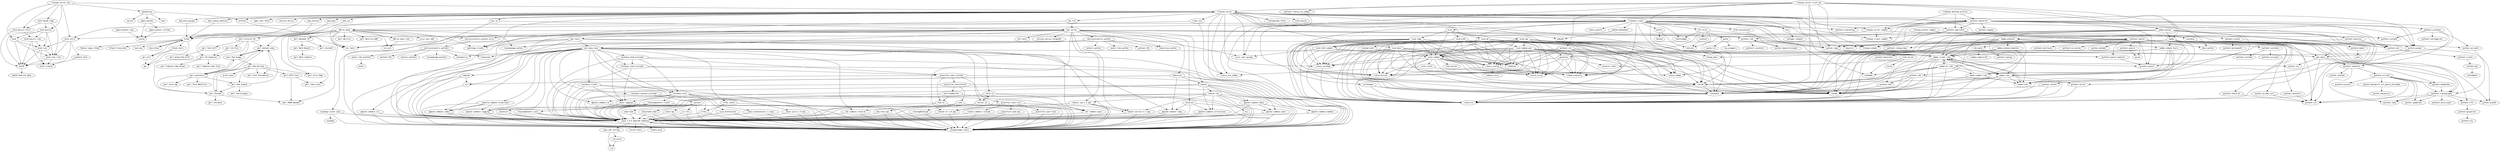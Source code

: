 strict digraph G {
node [fontname=monospace];
  "389-ds-base" -> "389-ds-base-libs";
  "389-ds-base" -> "bind-utils";
  "389-ds-base" -> "cyrus-sasl-gssapi";
  "389-ds-base" -> "cyrus-sasl-md5";
  "389-ds-base" -> "libsemanage-python";
  "389-ds-base-libs" -> "svrcore";
  "389-ds-base" -> "nss-tools";
  "389-ds-base" -> "openldap-clients";
  "389-ds-base" -> "perl-Archive-Tar";
  "389-ds-base" -> "perl-DB_File";
  "389-ds-base" -> "perl-File-Temp";
  "389-ds-base" -> "perl-Getopt-Long";
  "389-ds-base" -> "perl-IO-Compress";
  "389-ds-base" -> "perl-MIME-Base64";
  "389-ds-base" -> "perl-Mozilla-LDAP";
  "389-ds-base" -> "perl-NetAddr-IP";
  "389-ds-base" -> "perl-Time-Local";
  "389-ds-base" -> "policycoreutils-python-utils";
  "389-ds-base" -> "svrcore";
  "apache-commons-cli" -> "java-1.8.0-openjdk-headless";
  "apache-commons-cli" -> "javapackages-tools";
  "apache-commons-codec" -> "java-1.8.0-openjdk-headless";
  "apache-commons-codec" -> "javapackages-tools";
  "apache-commons-collections" -> "java-1.8.0-openjdk-headless";
  "apache-commons-collections" -> "javapackages-tools";
  "apache-commons-daemon" -> "java-1.8.0-openjdk-headless";
  "apache-commons-daemon" -> "javapackages-tools";
  "apache-commons-dbcp" -> "apache-commons-pool";
  "apache-commons-dbcp" -> "java-1.8.0-openjdk-headless";
  "apache-commons-dbcp" -> "javapackages-tools";
  "apache-commons-io" -> "java-1.8.0-openjdk-headless";
  "apache-commons-io" -> "javapackages-tools";
  "apache-commons-lang" -> "java-1.8.0-openjdk-headless";
  "apache-commons-lang" -> "javapackages-tools";
  "apache-commons-logging" -> "java-1.8.0-openjdk-headless";
  "apache-commons-logging" -> "javapackages-tools";
  "apache-commons-pool" -> "java-1.8.0-openjdk-headless";
  "apache-commons-pool" -> "javapackages-tools";
  "apr-util" -> "apr";
  "audit-libs-python3" -> "audit";
  "autofs" -> "hesiod";
  "autofs" -> "libtirpc";
  "bea-stax-api" -> "java-1.8.0-openjdk-headless";
  "bea-stax-api" -> "javapackages-tools";
  "bind" -> "bind-libs";
  "bind" -> "bind-libs-lite";
  "bind-dyndb-ldap" -> "bind-libs-lite";
  "bind-dyndb-ldap" -> "bind-pkcs11";
  "bind-dyndb-ldap" -> "bind-pkcs11-utils";
  "bind" -> "GeoIP";
  "bind-libs" -> "bind-libs-lite";
  "bind-libs" -> "bind-license";
  "bind-libs" -> "GeoIP";
  "bind-libs-lite" -> "bind-license";
  "bind-libs-lite" -> "GeoIP";
  "bind-pkcs11" -> "bind";
  "bind-pkcs11" -> "bind-libs";
  "bind-pkcs11" -> "bind-libs-lite";
  "bind-pkcs11" -> "bind-pkcs11-libs";
  "bind-pkcs11" -> "GeoIP";
  "bind-pkcs11-libs" -> "bind-libs";
  "bind-pkcs11-libs" -> "bind-license";
  "bind-pkcs11-libs" -> "GeoIP";
  "bind-pkcs11-utils" -> "bind-pkcs11-libs";
  "bind-pkcs11-utils" -> "GeoIP";
  "bind-utils" -> "bind-libs";
  "bind-utils" -> "bind-libs-lite";
  "bind-utils" -> "GeoIP";
  "bind-utils" -> "python3-bind";
  "certmonger" -> "libtalloc";
  "certmonger" -> "libtevent";
  "copy-jdk-configs" -> "lua";
  "copy-jdk-configs" -> "lua-posix";
  "custodia" -> "python3-custodia";
  "ecj" -> "java-1.8.0-openjdk-headless";
  "ecj" -> "javapackages-tools";
  "freeipa-client" -> "autofs";
  "freeipa-client" -> "bind-utils";
  "freeipa-client" -> "certmonger";
  "freeipa-client" -> "cyrus-sasl-gssapi";
  "freeipa-client" -> "freeipa-client-common";
  "freeipa-client" -> "freeipa-common";
  "freeipa-client" -> "krb5-workstation";
  "freeipa-client" -> "libbasicobjects";
  "freeipa-client" -> "libcollection";
  "freeipa-client" -> "libini_config";
  "freeipa-client" -> "libnfsidmap";
  "freeipa-client" -> "libref_array";
  "freeipa-client" -> "libsss_autofs";
  "freeipa-client" -> "nfs-utils";
  "freeipa-client" -> "nss-tools";
  "freeipa-client" -> "ntp";
  "freeipa-client" -> "oddjob-mkhomedir";
  "freeipa-client" -> "python2-ipaclient";
  "freeipa-client" -> "python2-sssdconfig";
  "freeipa-client" -> "python-gssapi";
  "freeipa-client" -> "python-ldap";
  "freeipa-client" -> "sssd";
  "freeipa-desktop-profile" -> "freeipa-server-common";
  "freeipa-desktop-profile" -> "python2-ipaclient";
  "freeipa-desktop-profile" -> "python2-ipaserver";
  "freeipa-python-compat" -> "freeipa-common";
  "freeipa-python-compat" -> "python2-ipalib";
  "freeipa-server-common" -> "custodia";
  "freeipa-server-common" -> "freeipa-client-common";
  "freeipa-server-common" -> "httpd";
  "freeipa-server" -> "cyrus-sasl-gssapi";
  "freeipa-server-dns" -> "bind";
  "freeipa-server-dns" -> "bind-dyndb-ldap";
  "freeipa-server-dns" -> "bind-pkcs11";
  "freeipa-server-dns" -> "bind-pkcs11-utils";
  "freeipa-server-dns" -> "bind-utils";
  "freeipa-server-dns" -> "freeipa-server";
  "freeipa-server-dns" -> "opendnssec";
  "freeipa-server" -> "fontawesome-fonts";
  "freeipa-server" -> "freeipa-client";
  "freeipa-server" -> "freeipa-common";
  "freeipa-server" -> "freeipa-server-common";
  "freeipa-server" -> "gssproxy";
  "freeipa-server" -> "httpd";
  "freeipa-server" -> "krb5-pkinit";
  "freeipa-server" -> "libsss_certmap";
  "freeipa-server" -> "libsss_nss_idmap";
  "freeipa-server" -> "libtalloc";
  "freeipa-server" -> "libtevent";
  "freeipa-server" -> "mod_auth_gssapi";
  "freeipa-server" -> "mod_lookup_identity";
  "freeipa-server" -> "mod_nss";
  "freeipa-server" -> "mod_session";
  "freeipa-server" -> "mod_wsgi";
  "freeipa-server" -> "nss-tools";
  "freeipa-server" -> "ntp";
  "freeipa-server" -> "oddjob";
  "freeipa-server" -> "openldap-clients";
  "freeipa-server" -> "open-sans-fonts";
  "freeipa-server" -> "pki-ca";
  "freeipa-server" -> "pki-kra";
  "freeipa-server" -> "python2-ipaserver";
  "freeipa-server" -> "python2-systemd";
  "freeipa-server" -> "python-gssapi";
  "freeipa-server" -> "python-ldap";
  "freeipa-server" -> "samba-client-libs";
  "freeipa-server" -> "selinux-policy";
  "freeipa-server" -> "slapi-nis";
  "freeipa-server" -> "softhsm";
  "freeipa-server" -> "sssd-dbus";
  "freeipa-server-trust-ad" -> "freeipa-common";
  "freeipa-server-trust-ad" -> "freeipa-server";
  "freeipa-server-trust-ad" -> "libsss_idmap";
  "freeipa-server-trust-ad" -> "libtalloc";
  "freeipa-server-trust-ad" -> "libtevent";
  "freeipa-server-trust-ad" -> "python2-libsss_nss_idmap";
  "freeipa-server-trust-ad" -> "python2-sss";
  "freeipa-server-trust-ad" -> "samba";
  "freeipa-server-trust-ad" -> "samba-client-libs";
  "freeipa-server-trust-ad" -> "samba-python";
  "freeipa-server-trust-ad" -> "samba-winbind";
  "GeoIP" -> "GeoIP-GeoLite-data";
  "glassfish-fastinfoset" -> "java-1.8.0-openjdk-headless";
  "glassfish-fastinfoset" -> "javapackages-tools";
  "glassfish-fastinfoset" -> "xmlstreambuffer";
  "glassfish-fastinfoset" -> "xsom";
  "glassfish-jaxb-api" -> "java-1.8.0-openjdk-headless";
  "glassfish-jaxb-api" -> "javapackages-tools";
  "glassfish-jaxb-core" -> "glassfish-jaxb-api";
  "glassfish-jaxb-core" -> "glassfish-jaxb-txw2";
  "glassfish-jaxb-core" -> "istack-commons-runtime";
  "glassfish-jaxb-core" -> "java-1.8.0-openjdk-headless";
  "glassfish-jaxb-core" -> "javapackages-tools";
  "glassfish-jaxb-runtime" -> "glassfish-fastinfoset";
  "glassfish-jaxb-runtime" -> "glassfish-jaxb-core";
  "glassfish-jaxb-runtime" -> "java-1.8.0-openjdk-headless";
  "glassfish-jaxb-runtime" -> "javapackages-tools";
  "glassfish-jaxb-runtime" -> "stax-ex";
  "glassfish-jaxb-txw2" -> "java-1.8.0-openjdk-headless";
  "glassfish-jaxb-txw2" -> "javapackages-tools";
  "gssproxy" -> "libbasicobjects";
  "gssproxy" -> "libcollection";
  "gssproxy" -> "libini_config";
  "gssproxy" -> "libref_array";
  "gssproxy" -> "libverto-libev";
  "httpcomponents-client" -> "apache-commons-codec";
  "httpcomponents-client" -> "apache-commons-logging";
  "httpcomponents-client" -> "httpcomponents-core";
  "httpcomponents-client" -> "java-1.8.0-openjdk-headless";
  "httpcomponents-client" -> "javapackages-tools";
  "httpcomponents-core" -> "java-1.8.0-openjdk-headless";
  "httpcomponents-core" -> "javapackages-tools";
  "httpd" -> "apr";
  "httpd" -> "apr-util";
  "httpd" -> "fedora-logos-httpd";
  "httpd" -> "httpd-filesystem";
  "httpd" -> "httpd-tools";
  "httpd" -> "mailcap";
  "httpd" -> "mod_http2";
  "httpd-tools" -> "apr";
  "httpd-tools" -> "apr-util";
  "istack-commons-runtime" -> "java-1.8.0-openjdk-headless";
  "istack-commons-runtime" -> "javapackages-tools";
  "jackson" -> "java-1.8.0-openjdk-headless";
  "jackson" -> "javapackages-tools";
  "jackson" -> "joda-time";
  "jackson" -> "jsr-311";
  "jackson" -> "objectweb-asm3";
  "jackson" -> "stax2-api";
  "jakarta-commons-httpclient" -> "apache-commons-codec";
  "jakarta-commons-httpclient" -> "apache-commons-logging";
  "jakarta-commons-httpclient" -> "java-1.8.0-openjdk-headless";
  "jakarta-commons-httpclient" -> "javapackages-tools";
  "java-1.8.0-openjdk-headless" -> "copy-jdk-configs";
  "java-1.8.0-openjdk-headless" -> "javapackages-tools";
  "java-1.8.0-openjdk-headless" -> "lksctp-tools";
  "java-1.8.0-openjdk-headless" -> "tzdata-java";
  "javapackages-tools" -> "java-1.8.0-openjdk-headless";
  "javassist" -> "java-1.8.0-openjdk-headless";
  "javassist" -> "javapackages-tools";
  "jboss-annotations-1.2-api" -> "java-1.8.0-openjdk-headless";
  "jboss-annotations-1.2-api" -> "javapackages-tools";
  "jboss-jaxrs-2.0-api" -> "java-1.8.0-openjdk-headless";
  "jboss-jaxrs-2.0-api" -> "javapackages-tools";
  "jboss-logging" -> "java-1.8.0-openjdk-headless";
  "jboss-logging" -> "javapackages-tools";
  "jcip-annotations" -> "java-1.8.0-openjdk-headless";
  "jcip-annotations" -> "javapackages-tools";
  "joda-time" -> "java-1.8.0-openjdk-headless";
  "joda-time" -> "javapackages-tools";
  "jsr-311" -> "java-1.8.0-openjdk-headless";
  "jsr-311" -> "javapackages-tools";
  "jss" -> "java-1.8.0-openjdk-headless";
  "krb5-server" -> "libkadm5";
  "krb5-server" -> "libverto-libev";
  "krb5-server" -> "words";
  "krb5-workstation" -> "libkadm5";
  "ldapjdk" -> "java-1.8.0-openjdk-headless";
  "ldapjdk" -> "javapackages-tools";
  "ldapjdk" -> "jss";
  "libini_config" -> "libbasicobjects";
  "libini_config" -> "libcollection";
  "libini_config" -> "libpath_utils";
  "libini_config" -> "libref_array";
  "libldb" -> "libtalloc";
  "libldb" -> "libtdb";
  "libldb" -> "libtevent";
  "libsmbclient" -> "libtalloc";
  "libsmbclient" -> "libtevent";
  "libsmbclient" -> "samba-client-libs";
  "libsss_certmap" -> "libtalloc";
  "libtevent" -> "libtalloc";
  "libtomcrypt" -> "libtommath";
  "libwbclient" -> "samba-client-libs";
  "lua-posix" -> "lua";
  "m2crypto" -> "compat-openssl10";
  "m2crypto" -> "python2-typing";
  "mod_auth_gssapi" -> "httpd";
  "mod_http2" -> "httpd";
  "mod_lookup_identity" -> "httpd";
  "mod_nss" -> "httpd";
  "mod_session" -> "httpd";
  "mod_wsgi" -> "httpd";
  "nfs-utils" -> "gssproxy";
  "nfs-utils" -> "keyutils";
  "nfs-utils" -> "libnfsidmap";
  "nfs-utils" -> "libtirpc";
  "nfs-utils" -> "quota";
  "nfs-utils" -> "rpcbind";
  "ntp" -> "autogen-libopts";
  "nuxwdog-client-java" -> "java-1.8.0-openjdk-headless";
  "nuxwdog-client-java" -> "javapackages-tools";
  "nuxwdog-client-java" -> "nuxwdog";
  "objectweb-asm3" -> "java-1.8.0-openjdk-headless";
  "objectweb-asm3" -> "javapackages-tools";
  "oddjob-mkhomedir" -> "oddjob";
  "opencryptoki-icsftok" -> "libitm";
  "opencryptoki" -> "libitm";
  "opencryptoki-libs" -> "libitm";
  "opencryptoki" -> "opencryptoki-icsftok";
  "opendnssec" -> "ldns";
  "opendnssec" -> "opencryptoki";
  "opendnssec" -> "softhsm";
  "opendnssec" -> "sqlite";
  "perl-Archive-Tar" -> "perl-Getopt-Long";
  "perl-Archive-Tar" -> "perl-IO-Compress";
  "perl-Archive-Tar" -> "perl-IO-Zlib";
  "perl-Archive-Tar" -> "perl-Pod-Usage";
  "perl-Archive-Tar" -> "perl-Text-Diff";
  "perl-Encode" -> "perl-Getopt-Long";
  "perl-Encode" -> "perl-MIME-Base64";
  "perl-Encode" -> "perl-Storable";
  "perl-Getopt-Long" -> "perl-Pod-Usage";
  "perl-Getopt-Long" -> "perl-Text-ParseWords";
  "perl-HTTP-Tiny" -> "perl-MIME-Base64";
  "perl-HTTP-Tiny" -> "perl-Time-Local";
  "perl-IO-Compress" -> "perl-Compress-Raw-Bzip2";
  "perl-IO-Compress" -> "perl-Compress-Raw-Zlib";
  "perl-IO-Compress" -> "perl-Encode";
  "perl-IO-Zlib" -> "perl-IO-Compress";
  "perl-Math-BigInt" -> "perl-Math-Complex";
  "perl-NetAddr-IP" -> "perl-Math-BigInt";
  "perl-NetAddr-IP" -> "perl-Socket6";
  "perl-podlators" -> "perl-Encode";
  "perl-podlators" -> "perl-Getopt-Long";
  "perl-podlators" -> "perl-Pod-Simple";
  "perl-podlators" -> "perl-Pod-Usage";
  "perl-podlators" -> "perl-Term-ANSIColor";
  "perl-podlators" -> "perl-Term-Cap";
  "perl-Pod-Perldoc" -> "groff-base";
  "perl-Pod-Perldoc" -> "perl-Encode";
  "perl-Pod-Perldoc" -> "perl-File-Temp";
  "perl-Pod-Perldoc" -> "perl-HTTP-Tiny";
  "perl-Pod-Perldoc" -> "perl-podlators";
  "perl-Pod-Perldoc" -> "perl-Pod-Simple";
  "perl-Pod-Perldoc" -> "perl-Text-ParseWords";
  "perl-Pod-Simple" -> "perl-Encode";
  "perl-Pod-Simple" -> "perl-Getopt-Long";
  "perl-Pod-Simple" -> "perl-Pod-Escapes";
  "perl-Pod-Usage" -> "perl-Getopt-Long";
  "perl-Pod-Usage" -> "perl-podlators";
  "perl-Pod-Usage" -> "perl-Pod-Perldoc";
  "perl-Text-Diff" -> "perl-Algorithm-Diff";
  "pki-base-java" -> "apache-commons-cli";
  "pki-base-java" -> "apache-commons-codec";
  "pki-base-java" -> "apache-commons-io";
  "pki-base-java" -> "apache-commons-lang";
  "pki-base-java" -> "apache-commons-logging";
  "pki-base-java" -> "jakarta-commons-httpclient";
  "pki-base-java" -> "java-1.8.0-openjdk-headless";
  "pki-base-java" -> "javapackages-tools";
  "pki-base-java" -> "javassist";
  "pki-base-java" -> "jss";
  "pki-base-java" -> "ldapjdk";
  "pki-base-java" -> "pki-base";
  "pki-base-java" -> "resteasy-atom-provider";
  "pki-base-java" -> "resteasy-client";
  "pki-base-java" -> "resteasy-core";
  "pki-base-java" -> "resteasy-jackson-provider";
  "pki-base-java" -> "resteasy-jaxb-provider";
  "pki-base-java" -> "slf4j";
  "pki-base-java" -> "slf4j-jdk14";
  "pki-base-java" -> "xalan-j2";
  "pki-base-java" -> "xerces-j2";
  "pki-base-java" -> "xml-commons-apis";
  "pki-base-java" -> "xml-commons-resolver";
  "pki-base" -> "python2-cryptography";
  "pki-base" -> "python2-requests";
  "pki-base" -> "python2-six";
  "pki-base" -> "python-nss";
  "pki-ca" -> "java-1.8.0-openjdk-headless";
  "pki-ca" -> "pki-server";
  "pki-kra" -> "java-1.8.0-openjdk-headless";
  "pki-kra" -> "pki-server";
  "pki-server" -> "java-1.8.0-openjdk-headless";
  "pki-server" -> "libselinux-python";
  "pki-server" -> "net-tools";
  "pki-server" -> "nuxwdog-client-java";
  "pki-server" -> "openldap-clients";
  "pki-server" -> "pki-base";
  "pki-server" -> "pki-base-java";
  "pki-server" -> "pki-tools";
  "pki-server" -> "policycoreutils-python";
  "pki-server" -> "policycoreutils-python-utils";
  "pki-server" -> "python2-lxml";
  "pki-server" -> "python-ldap";
  "pki-server" -> "selinux-policy-targeted";
  "pki-server" -> "tomcat";
  "pki-server" -> "tomcat-el-3.0-api";
  "pki-server" -> "tomcat-jsp-2.3-api";
  "pki-server" -> "tomcatjss";
  "pki-server" -> "tomcat-servlet-3.1-api";
  "pki-server" -> "velocity";
  "pki-tools" -> "java-1.8.0-openjdk-headless";
  "pki-tools" -> "javapackages-tools";
  "pki-tools" -> "nss-tools";
  "pki-tools" -> "openldap-clients";
  "pki-tools" -> "pki-base";
  "pki-tools" -> "pki-base-java";
  "pki-tools" -> "tomcat-servlet-3.1-api";
  "policycoreutils-python3" -> "audit-libs-python3";
  "policycoreutils-python3" -> "checkpolicy";
  "policycoreutils-python3" -> "libcgroup";
  "policycoreutils-python3" -> "libsemanage-python3";
  "policycoreutils-python3" -> "python3-IPy";
  "policycoreutils-python3" -> "setools-python3";
  "policycoreutils-python" -> "audit-libs-python";
  "policycoreutils-python" -> "checkpolicy";
  "policycoreutils-python" -> "libcgroup";
  "policycoreutils-python" -> "libselinux-python";
  "policycoreutils-python" -> "libsemanage-python";
  "policycoreutils-python" -> "python2-IPy";
  "policycoreutils-python" -> "setools-python";
  "policycoreutils-python-utils" -> "policycoreutils-python3";
  "python2-babel" -> "pytz";
  "python2-cffi" -> "python2-pycparser";
  "python2-cryptography" -> "python2-asn1crypto";
  "python2-cryptography" -> "python2-cffi";
  "python2-cryptography" -> "python2-idna";
  "python2-cryptography" -> "python2-six";
  "python2-cryptography" -> "python-enum34";
  "python2-cryptography" -> "python-ipaddress";
  "python2-crypto" -> "libtomcrypt";
  "python2-custodia" -> "python2-configparser";
  "python2-custodia" -> "python2-requests";
  "python2-custodia" -> "python2-systemd";
  "python2-custodia" -> "python-jwcrypto";
  "python2-dateutil" -> "python2-six";
  "python2-dns" -> "python2-crypto";
  "python2-html5lib" -> "python2-six";
  "python2-ipaclient" -> "freeipa-client-common";
  "python2-ipaclient" -> "freeipa-common";
  "python2-ipaclient" -> "python2-dns";
  "python2-ipaclient" -> "python2-ipalib";
  "python2-ipaclient" -> "python2-jinja2";
  "python2-ipalib" -> "dbus-python";
  "python2-ipalib" -> "freeipa-common";
  "python2-ipalib" -> "keyutils";
  "python2-ipalib" -> "m2crypto";
  "python2-ipalib" -> "python2-cffi";
  "python2-ipalib" -> "python2-cryptography";
  "python2-ipalib" -> "python2-dateutil";
  "python2-ipalib" -> "python2-dns";
  "python2-ipalib" -> "python2-libipa_hbac";
  "python2-ipalib" -> "python2-netifaces";
  "python2-ipalib" -> "python2-pyasn1";
  "python2-ipalib" -> "python2-pyasn1-modules";
  "python2-ipalib" -> "python2-pyOpenSSL";
  "python2-ipalib" -> "python2-requests";
  "python2-ipalib" -> "python2-six";
  "python2-ipalib" -> "python2-sss-murmur";
  "python2-ipalib" -> "python2-yubico";
  "python2-ipalib" -> "python-enum34";
  "python2-ipalib" -> "python-gssapi";
  "python2-ipalib" -> "python-jwcrypto";
  "python2-ipalib" -> "python-ldap";
  "python2-ipalib" -> "python-netaddr";
  "python2-ipalib" -> "python-nss";
  "python2-ipalib" -> "python-qrcode-core";
  "python2-ipalib" -> "pyusb";
  "python2-ipaserver" -> "dbus-python";
  "python2-ipaserver" -> "freeipa-common";
  "python2-ipaserver" -> "freeipa-server-common";
  "python2-ipaserver" -> "pki-base";
  "python2-ipaserver" -> "python2-augeas";
  "python2-ipaserver" -> "python2-custodia";
  "python2-ipaserver" -> "python2-dns";
  "python2-ipaserver" -> "python2-ipaclient";
  "python2-ipaserver" -> "python2-kdcproxy";
  "python2-ipaserver" -> "python2-lxml";
  "python2-ipaserver" -> "python2-pyasn1";
  "python2-ipaserver" -> "python2-sssdconfig";
  "python2-ipaserver" -> "python-gssapi";
  "python2-ipaserver" -> "python-ldap";
  "python2-jinja2" -> "python2-babel";
  "python2-jinja2" -> "python2-markupsafe";
  "python2-kdcproxy" -> "python2-dns";
  "python2-kdcproxy" -> "python2-pyasn1";
  "python2-ldb" -> "libldb";
  "python2-ldb" -> "libtalloc";
  "python2-ldb" -> "libtdb";
  "python2-ldb" -> "libtevent";
  "python2-ldb" -> "python2-tdb";
  "python2-libipa_hbac" -> "libipa_hbac";
  "python2-libsss_nss_idmap" -> "libsss_nss_idmap";
  "python2-lxml" -> "python2-cssselect";
  "python2-lxml" -> "python2-html5lib";
  "python2-lxml" -> "python-beautifulsoup4";
  "python2-pyasn1-modules" -> "python2-pyasn1";
  "python2-pycparser" -> "python2-ply";
  "python2-pyOpenSSL" -> "python2-cryptography";
  "python2-requests" -> "python2-idna";
  "python2-requests" -> "python2-urllib3";
  "python2-requests" -> "python-chardet";
  "python2-sss" -> "libbasicobjects";
  "python2-sss" -> "libcollection";
  "python2-sss" -> "libdhash";
  "python2-sss" -> "libini_config";
  "python2-sss" -> "libldb";
  "python2-sss" -> "libref_array";
  "python2-sss" -> "libsss_certmap";
  "python2-sss" -> "libtalloc";
  "python2-sss" -> "libtdb";
  "python2-sss" -> "libtevent";
  "python2-sss" -> "sssd-common";
  "python2-talloc" -> "libtalloc";
  "python2-tdb" -> "libtdb";
  "python2-tevent" -> "libtalloc";
  "python2-tevent" -> "libtevent";
  "python2-urllib3" -> "python2-cryptography";
  "python2-urllib3" -> "python2-idna";
  "python2-urllib3" -> "python2-pyOpenSSL";
  "python2-urllib3" -> "python2-pysocks";
  "python2-urllib3" -> "python2-six";
  "python2-urllib3" -> "python-backports-ssl_match_hostname";
  "python2-urllib3" -> "python-ipaddress";
  "python2-yubico" -> "pyusb";
  "python3-bind" -> "bind-license";
  "python3-custodia" -> "python3-jwcrypto";
  "python3-custodia" -> "python3-systemd";
  "python-backports-ssl_match_hostname" -> "python-backports";
  "python-beautifulsoup4" -> "python2-lxml";
  "python-gssapi" -> "python2-decorator";
  "python-gssapi" -> "python2-six";
  "python-gssapi" -> "python-enum34";
  "python-jwcrypto" -> "python2-cryptography";
  "python-ldap" -> "python2-pyasn1";
  "python-ldap" -> "python2-pyasn1-modules";
  "python-qrcode-core" -> "python2-six";
  "quota" -> "quota-nls";
  "quota" -> "tcp_wrappers";
  "relaxngDatatype" -> "java-1.8.0-openjdk-headless";
  "relaxngDatatype" -> "javapackages-tools";
  "resteasy-atom-provider" -> "glassfish-jaxb-runtime";
  "resteasy-atom-provider" -> "java-1.8.0-openjdk-headless";
  "resteasy-atom-provider" -> "javapackages-tools";
  "resteasy-atom-provider" -> "jboss-logging";
  "resteasy-atom-provider" -> "resteasy-core";
  "resteasy-atom-provider" -> "resteasy-jaxb-provider";
  "resteasy-client" -> "java-1.8.0-openjdk-headless";
  "resteasy-client" -> "javapackages-tools";
  "resteasy-client" -> "jboss-logging";
  "resteasy-client" -> "resteasy-core";
  "resteasy-core" -> "apache-commons-io";
  "resteasy-core" -> "httpcomponents-client";
  "resteasy-core" -> "java-1.8.0-openjdk-headless";
  "resteasy-core" -> "javapackages-tools";
  "resteasy-core" -> "jboss-annotations-1.2-api";
  "resteasy-core" -> "jboss-jaxrs-2.0-api";
  "resteasy-core" -> "jboss-logging";
  "resteasy-core" -> "jcip-annotations";
  "resteasy-jackson-provider" -> "jackson";
  "resteasy-jackson-provider" -> "java-1.8.0-openjdk-headless";
  "resteasy-jackson-provider" -> "javapackages-tools";
  "resteasy-jaxb-provider" -> "glassfish-jaxb-runtime";
  "resteasy-jaxb-provider" -> "java-1.8.0-openjdk-headless";
  "resteasy-jaxb-provider" -> "javapackages-tools";
  "resteasy-jaxb-provider" -> "jboss-logging";
  "rpcbind" -> "libtirpc";
  "samba-client-libs" -> "libldb";
  "samba-client-libs" -> "libtalloc";
  "samba-client-libs" -> "libtdb";
  "samba-client-libs" -> "libtevent";
  "samba-client-libs" -> "libwbclient";
  "samba-client-libs" -> "samba-dc-libs";
  "samba-client-libs" -> "samba-libs";
  "samba-common-libs" -> "libtalloc";
  "samba-common-libs" -> "libtdb";
  "samba-common-libs" -> "libwbclient";
  "samba-common-libs" -> "samba-client-libs";
  "samba-common-tools" -> "libtalloc";
  "samba-common-tools" -> "libtdb";
  "samba-common-tools" -> "libtevent";
  "samba-common-tools" -> "libwbclient";
  "samba-common-tools" -> "samba-client-libs";
  "samba-common-tools" -> "samba-common-libs";
  "samba-common-tools" -> "samba-libs";
  "samba-dc-libs" -> "libkadm5";
  "samba-dc-libs" -> "libldb";
  "samba-dc-libs" -> "libtalloc";
  "samba-dc-libs" -> "libtevent";
  "samba-dc-libs" -> "samba-client-libs";
  "samba-dc-libs" -> "samba-common-libs";
  "samba-dc-libs" -> "samba-libs";
  "samba-libs" -> "libldb";
  "samba-libs" -> "libtalloc";
  "samba-libs" -> "libtdb";
  "samba-libs" -> "libtevent";
  "samba-libs" -> "libwbclient";
  "samba-libs" -> "python2-talloc";
  "samba-libs" -> "samba-client-libs";
  "samba" -> "libtalloc";
  "samba" -> "libtdb";
  "samba" -> "libtevent";
  "samba" -> "libwbclient";
  "samba-python" -> "libldb";
  "samba-python" -> "libtalloc";
  "samba-python" -> "libtevent";
  "samba-python" -> "python2-dns";
  "samba-python" -> "python2-ldb";
  "samba-python" -> "python2-talloc";
  "samba-python" -> "python2-tdb";
  "samba-python" -> "python2-tevent";
  "samba-python" -> "samba";
  "samba-python" -> "samba-client-libs";
  "samba-python" -> "samba-dc-libs";
  "samba-python" -> "samba-libs";
  "samba" -> "samba-client-libs";
  "samba" -> "samba-common-libs";
  "samba" -> "samba-common-tools";
  "samba" -> "samba-libs";
  "samba-winbind" -> "libtalloc";
  "samba-winbind" -> "libtdb";
  "samba-winbind" -> "libtevent";
  "samba-winbind-modules" -> "libtalloc";
  "samba-winbind-modules" -> "libwbclient";
  "samba-winbind-modules" -> "samba-client-libs";
  "samba-winbind-modules" -> "samba-libs";
  "samba-winbind" -> "samba-client-libs";
  "samba-winbind" -> "samba-common-libs";
  "samba-winbind" -> "samba-common-tools";
  "samba-winbind" -> "samba-libs";
  "samba-winbind" -> "samba-winbind-modules";
  "slapi-nis" -> "389-ds-base";
  "slapi-nis" -> "libsss_nss_idmap";
  "slf4j" -> "java-1.8.0-openjdk-headless";
  "slf4j" -> "javapackages-tools";
  "slf4j-jdk14" -> "java-1.8.0-openjdk-headless";
  "slf4j-jdk14" -> "javapackages-tools";
  "slf4j-jdk14" -> "slf4j";
  "softhsm" -> "nss-tools";
  "sssd-ad" -> "libbasicobjects";
  "sssd-ad" -> "libcollection";
  "sssd-ad" -> "libdhash";
  "sssd-ad" -> "libini_config";
  "sssd-ad" -> "libldb";
  "sssd-ad" -> "libref_array";
  "sssd-ad" -> "libsmbclient";
  "sssd-ad" -> "libsss_certmap";
  "sssd-ad" -> "libsss_idmap";
  "sssd-ad" -> "libtalloc";
  "sssd-ad" -> "libtdb";
  "sssd-ad" -> "libtevent";
  "sssd-ad" -> "samba-client-libs";
  "sssd-ad" -> "sssd-common";
  "sssd-ad" -> "sssd-common-pac";
  "sssd-ad" -> "sssd-krb5-common";
  "sssd-client" -> "libsss_idmap";
  "sssd-client" -> "libsss_nss_idmap";
  "sssd-common" -> "http-parser";
  "sssd-common" -> "libbasicobjects";
  "sssd-common" -> "libcollection";
  "sssd-common" -> "libdhash";
  "sssd-common" -> "libini_config";
  "sssd-common" -> "libldb";
  "sssd-common" -> "libref_array";
  "sssd-common" -> "libsss_certmap";
  "sssd-common" -> "libsss_idmap";
  "sssd-common" -> "libtalloc";
  "sssd-common" -> "libtdb";
  "sssd-common" -> "libtevent";
  "sssd-common-pac" -> "libbasicobjects";
  "sssd-common-pac" -> "libcollection";
  "sssd-common-pac" -> "libdhash";
  "sssd-common-pac" -> "libini_config";
  "sssd-common-pac" -> "libldb";
  "sssd-common-pac" -> "libref_array";
  "sssd-common-pac" -> "libsss_certmap";
  "sssd-common-pac" -> "libsss_idmap";
  "sssd-common-pac" -> "libtalloc";
  "sssd-common-pac" -> "libtdb";
  "sssd-common-pac" -> "libtevent";
  "sssd-common-pac" -> "samba-client-libs";
  "sssd-common-pac" -> "sssd-common";
  "sssd-common" -> "sssd-client";
  "sssd-dbus" -> "libbasicobjects";
  "sssd-dbus" -> "libcollection";
  "sssd-dbus" -> "libdhash";
  "sssd-dbus" -> "libini_config";
  "sssd-dbus" -> "libldb";
  "sssd-dbus" -> "libref_array";
  "sssd-dbus" -> "libsss_certmap";
  "sssd-dbus" -> "libtalloc";
  "sssd-dbus" -> "libtdb";
  "sssd-dbus" -> "libtevent";
  "sssd-dbus" -> "sssd-common";
  "sssd-ipa" -> "libbasicobjects";
  "sssd-ipa" -> "libcollection";
  "sssd-ipa" -> "libdhash";
  "sssd-ipa" -> "libini_config";
  "sssd-ipa" -> "libipa_hbac";
  "sssd-ipa" -> "libldb";
  "sssd-ipa" -> "libref_array";
  "sssd-ipa" -> "libsss_certmap";
  "sssd-ipa" -> "libsss_idmap";
  "sssd-ipa" -> "libtalloc";
  "sssd-ipa" -> "libtdb";
  "sssd-ipa" -> "libtevent";
  "sssd-ipa" -> "samba-client-libs";
  "sssd-ipa" -> "sssd-common";
  "sssd-ipa" -> "sssd-common-pac";
  "sssd-ipa" -> "sssd-krb5-common";
  "sssd-krb5-common" -> "cyrus-sasl-gssapi";
  "sssd-krb5-common" -> "libdhash";
  "sssd-krb5-common" -> "libtalloc";
  "sssd-krb5-common" -> "sssd-common";
  "sssd-krb5" -> "libbasicobjects";
  "sssd-krb5" -> "libcollection";
  "sssd-krb5" -> "libdhash";
  "sssd-krb5" -> "libini_config";
  "sssd-krb5" -> "libldb";
  "sssd-krb5" -> "libref_array";
  "sssd-krb5" -> "libsss_certmap";
  "sssd-krb5" -> "libtalloc";
  "sssd-krb5" -> "libtdb";
  "sssd-krb5" -> "libtevent";
  "sssd-krb5" -> "sssd-common";
  "sssd-krb5" -> "sssd-krb5-common";
  "sssd-ldap" -> "libbasicobjects";
  "sssd-ldap" -> "libcollection";
  "sssd-ldap" -> "libdhash";
  "sssd-ldap" -> "libini_config";
  "sssd-ldap" -> "libldb";
  "sssd-ldap" -> "libref_array";
  "sssd-ldap" -> "libsss_certmap";
  "sssd-ldap" -> "libsss_idmap";
  "sssd-ldap" -> "libtalloc";
  "sssd-ldap" -> "libtdb";
  "sssd-ldap" -> "libtevent";
  "sssd-ldap" -> "sssd-common";
  "sssd-ldap" -> "sssd-krb5-common";
  "sssd" -> "sssd-ad";
  "sssd" -> "sssd-common";
  "sssd" -> "sssd-ipa";
  "sssd" -> "sssd-krb5";
  "sssd" -> "sssd-ldap";
  "stax2-api" -> "java-1.8.0-openjdk-headless";
  "stax2-api" -> "javapackages-tools";
  "stax-ex" -> "bea-stax-api";
  "stax-ex" -> "java-1.8.0-openjdk-headless";
  "stax-ex" -> "javapackages-tools";
  "tomcat" -> "apache-commons-collections";
  "tomcat" -> "apache-commons-daemon";
  "tomcat" -> "apache-commons-dbcp";
  "tomcat" -> "apache-commons-logging";
  "tomcat" -> "apache-commons-pool";
  "tomcat-el-3.0-api" -> "java-1.8.0-openjdk-headless";
  "tomcat-el-3.0-api" -> "javapackages-tools";
  "tomcat" -> "java-1.8.0-openjdk-headless";
  "tomcat" -> "javapackages-tools";
  "tomcat-jsp-2.3-api" -> "java-1.8.0-openjdk-headless";
  "tomcat-jsp-2.3-api" -> "javapackages-tools";
  "tomcat-jsp-2.3-api" -> "tomcat-el-3.0-api";
  "tomcat-jsp-2.3-api" -> "tomcat-servlet-3.1-api";
  "tomcatjss" -> "apache-commons-lang";
  "tomcatjss" -> "java-1.8.0-openjdk-headless";
  "tomcatjss" -> "javapackages-tools";
  "tomcatjss" -> "jss";
  "tomcatjss" -> "tomcat";
  "tomcat-lib" -> "apache-commons-collections";
  "tomcat-lib" -> "apache-commons-dbcp";
  "tomcat-lib" -> "apache-commons-pool";
  "tomcat-lib" -> "ecj";
  "tomcat-lib" -> "java-1.8.0-openjdk-headless";
  "tomcat-lib" -> "javapackages-tools";
  "tomcat-lib" -> "tomcat-el-3.0-api";
  "tomcat-lib" -> "tomcat-jsp-2.3-api";
  "tomcat-lib" -> "tomcat-servlet-3.1-api";
  "tomcat-servlet-3.1-api" -> "java-1.8.0-openjdk-headless";
  "tomcat-servlet-3.1-api" -> "javapackages-tools";
  "tomcat" -> "tomcat-lib";
  "velocity" -> "apache-commons-collections";
  "velocity" -> "apache-commons-lang";
  "velocity" -> "java-1.8.0-openjdk-headless";
  "velocity" -> "javapackages-tools";
  "xalan-j2" -> "java-1.8.0-openjdk-headless";
  "xalan-j2" -> "javapackages-tools";
  "xalan-j2" -> "xerces-j2";
  "xalan-j2" -> "xml-commons-apis";
  "xerces-j2" -> "java-1.8.0-openjdk-headless";
  "xerces-j2" -> "javapackages-tools";
  "xerces-j2" -> "xalan-j2";
  "xerces-j2" -> "xml-commons-apis";
  "xerces-j2" -> "xml-commons-resolver";
  "xml-commons-apis" -> "java-1.8.0-openjdk-headless";
  "xml-commons-apis" -> "javapackages-tools";
  "xml-commons-resolver" -> "java-1.8.0-openjdk-headless";
  "xml-commons-resolver" -> "javapackages-tools";
  "xmlstreambuffer" -> "java-1.8.0-openjdk-headless";
  "xmlstreambuffer" -> "javapackages-tools";
  "xmlstreambuffer" -> "stax-ex";
  "xsom" -> "java-1.8.0-openjdk-headless";
  "xsom" -> "javapackages-tools";
  "xsom" -> "relaxngDatatype";
}
